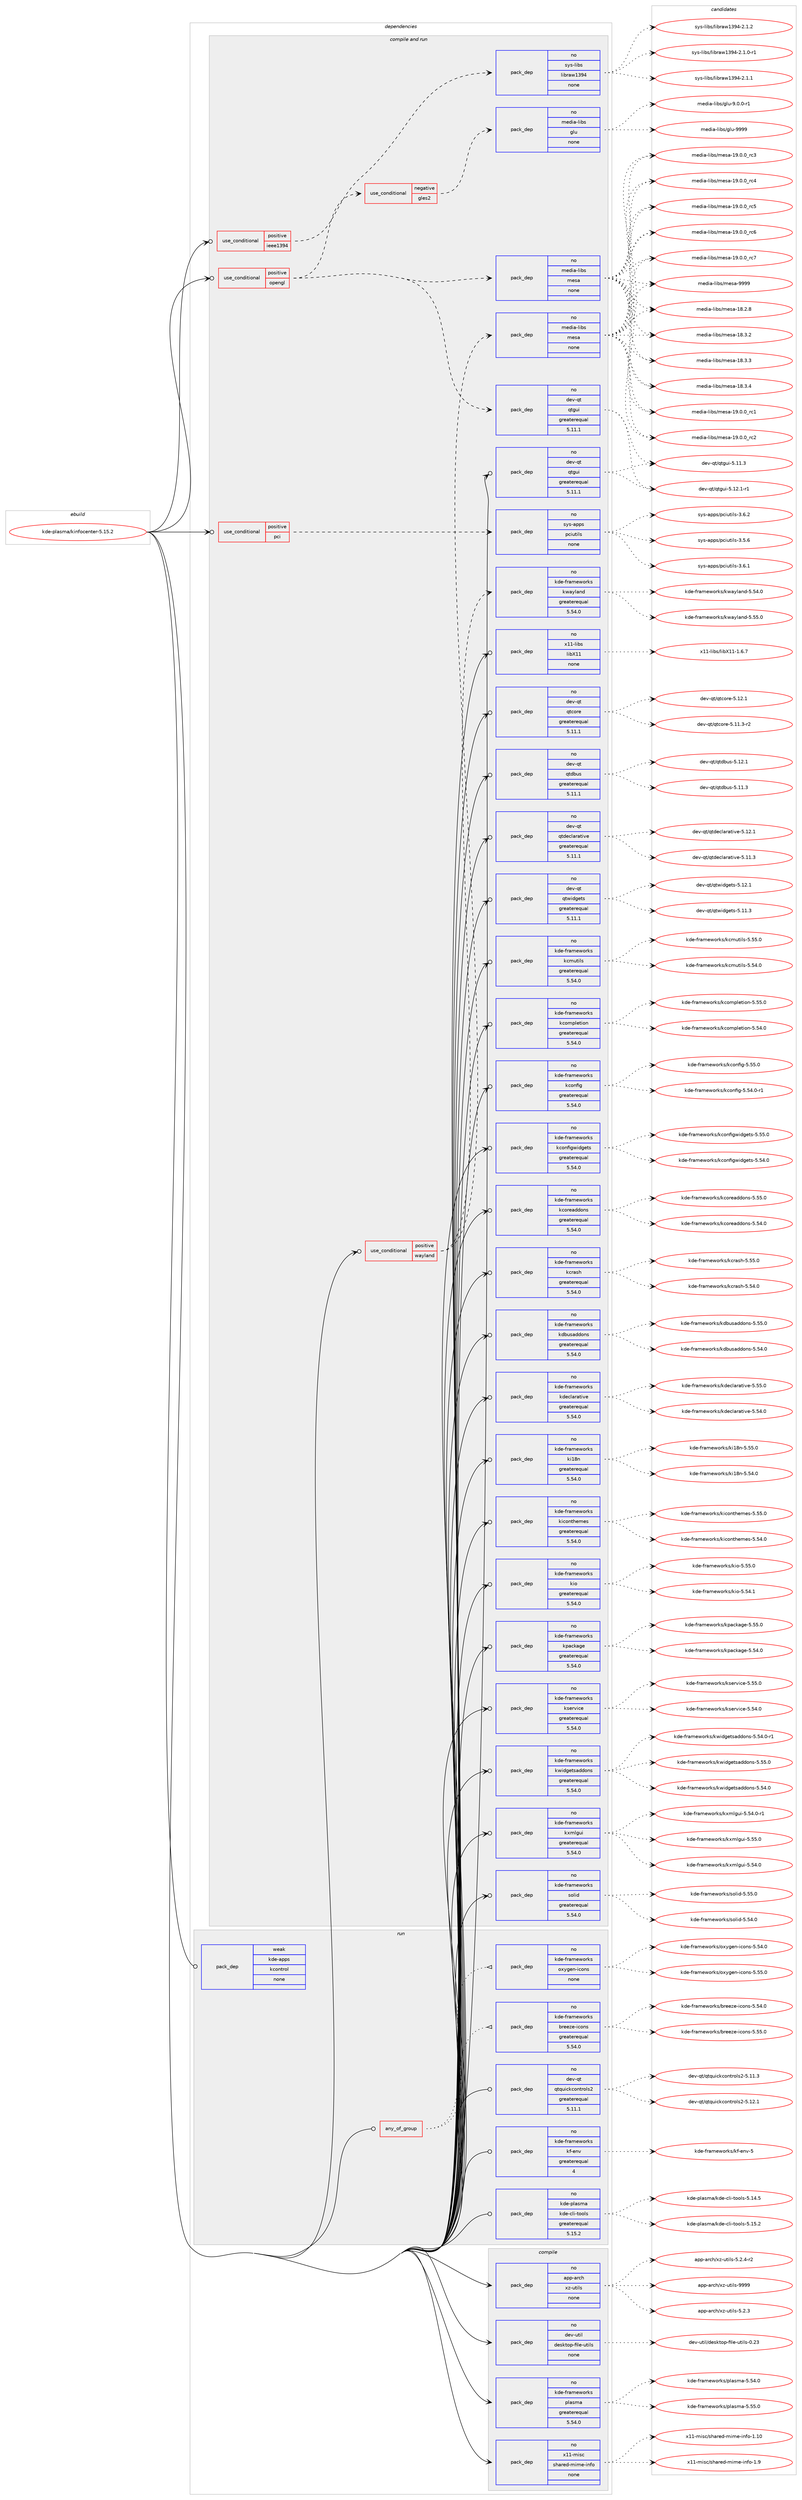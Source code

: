 digraph prolog {

# *************
# Graph options
# *************

newrank=true;
concentrate=true;
compound=true;
graph [rankdir=LR,fontname=Helvetica,fontsize=10,ranksep=1.5];#, ranksep=2.5, nodesep=0.2];
edge  [arrowhead=vee];
node  [fontname=Helvetica,fontsize=10];

# **********
# The ebuild
# **********

subgraph cluster_leftcol {
color=gray;
rank=same;
label=<<i>ebuild</i>>;
id [label="kde-plasma/kinfocenter-5.15.2", color=red, width=4, href="../kde-plasma/kinfocenter-5.15.2.svg"];
}

# ****************
# The dependencies
# ****************

subgraph cluster_midcol {
color=gray;
label=<<i>dependencies</i>>;
subgraph cluster_compile {
fillcolor="#eeeeee";
style=filled;
label=<<i>compile</i>>;
subgraph pack1135218 {
dependency1590209 [label=<<TABLE BORDER="0" CELLBORDER="1" CELLSPACING="0" CELLPADDING="4" WIDTH="220"><TR><TD ROWSPAN="6" CELLPADDING="30">pack_dep</TD></TR><TR><TD WIDTH="110">no</TD></TR><TR><TD>app-arch</TD></TR><TR><TD>xz-utils</TD></TR><TR><TD>none</TD></TR><TR><TD></TD></TR></TABLE>>, shape=none, color=blue];
}
id:e -> dependency1590209:w [weight=20,style="solid",arrowhead="vee"];
subgraph pack1135219 {
dependency1590210 [label=<<TABLE BORDER="0" CELLBORDER="1" CELLSPACING="0" CELLPADDING="4" WIDTH="220"><TR><TD ROWSPAN="6" CELLPADDING="30">pack_dep</TD></TR><TR><TD WIDTH="110">no</TD></TR><TR><TD>dev-util</TD></TR><TR><TD>desktop-file-utils</TD></TR><TR><TD>none</TD></TR><TR><TD></TD></TR></TABLE>>, shape=none, color=blue];
}
id:e -> dependency1590210:w [weight=20,style="solid",arrowhead="vee"];
subgraph pack1135220 {
dependency1590211 [label=<<TABLE BORDER="0" CELLBORDER="1" CELLSPACING="0" CELLPADDING="4" WIDTH="220"><TR><TD ROWSPAN="6" CELLPADDING="30">pack_dep</TD></TR><TR><TD WIDTH="110">no</TD></TR><TR><TD>kde-frameworks</TD></TR><TR><TD>plasma</TD></TR><TR><TD>greaterequal</TD></TR><TR><TD>5.54.0</TD></TR></TABLE>>, shape=none, color=blue];
}
id:e -> dependency1590211:w [weight=20,style="solid",arrowhead="vee"];
subgraph pack1135221 {
dependency1590212 [label=<<TABLE BORDER="0" CELLBORDER="1" CELLSPACING="0" CELLPADDING="4" WIDTH="220"><TR><TD ROWSPAN="6" CELLPADDING="30">pack_dep</TD></TR><TR><TD WIDTH="110">no</TD></TR><TR><TD>x11-misc</TD></TR><TR><TD>shared-mime-info</TD></TR><TR><TD>none</TD></TR><TR><TD></TD></TR></TABLE>>, shape=none, color=blue];
}
id:e -> dependency1590212:w [weight=20,style="solid",arrowhead="vee"];
}
subgraph cluster_compileandrun {
fillcolor="#eeeeee";
style=filled;
label=<<i>compile and run</i>>;
subgraph cond430028 {
dependency1590213 [label=<<TABLE BORDER="0" CELLBORDER="1" CELLSPACING="0" CELLPADDING="4"><TR><TD ROWSPAN="3" CELLPADDING="10">use_conditional</TD></TR><TR><TD>positive</TD></TR><TR><TD>ieee1394</TD></TR></TABLE>>, shape=none, color=red];
subgraph pack1135222 {
dependency1590214 [label=<<TABLE BORDER="0" CELLBORDER="1" CELLSPACING="0" CELLPADDING="4" WIDTH="220"><TR><TD ROWSPAN="6" CELLPADDING="30">pack_dep</TD></TR><TR><TD WIDTH="110">no</TD></TR><TR><TD>sys-libs</TD></TR><TR><TD>libraw1394</TD></TR><TR><TD>none</TD></TR><TR><TD></TD></TR></TABLE>>, shape=none, color=blue];
}
dependency1590213:e -> dependency1590214:w [weight=20,style="dashed",arrowhead="vee"];
}
id:e -> dependency1590213:w [weight=20,style="solid",arrowhead="odotvee"];
subgraph cond430029 {
dependency1590215 [label=<<TABLE BORDER="0" CELLBORDER="1" CELLSPACING="0" CELLPADDING="4"><TR><TD ROWSPAN="3" CELLPADDING="10">use_conditional</TD></TR><TR><TD>positive</TD></TR><TR><TD>opengl</TD></TR></TABLE>>, shape=none, color=red];
subgraph pack1135223 {
dependency1590216 [label=<<TABLE BORDER="0" CELLBORDER="1" CELLSPACING="0" CELLPADDING="4" WIDTH="220"><TR><TD ROWSPAN="6" CELLPADDING="30">pack_dep</TD></TR><TR><TD WIDTH="110">no</TD></TR><TR><TD>dev-qt</TD></TR><TR><TD>qtgui</TD></TR><TR><TD>greaterequal</TD></TR><TR><TD>5.11.1</TD></TR></TABLE>>, shape=none, color=blue];
}
dependency1590215:e -> dependency1590216:w [weight=20,style="dashed",arrowhead="vee"];
subgraph pack1135224 {
dependency1590217 [label=<<TABLE BORDER="0" CELLBORDER="1" CELLSPACING="0" CELLPADDING="4" WIDTH="220"><TR><TD ROWSPAN="6" CELLPADDING="30">pack_dep</TD></TR><TR><TD WIDTH="110">no</TD></TR><TR><TD>media-libs</TD></TR><TR><TD>mesa</TD></TR><TR><TD>none</TD></TR><TR><TD></TD></TR></TABLE>>, shape=none, color=blue];
}
dependency1590215:e -> dependency1590217:w [weight=20,style="dashed",arrowhead="vee"];
subgraph cond430030 {
dependency1590218 [label=<<TABLE BORDER="0" CELLBORDER="1" CELLSPACING="0" CELLPADDING="4"><TR><TD ROWSPAN="3" CELLPADDING="10">use_conditional</TD></TR><TR><TD>negative</TD></TR><TR><TD>gles2</TD></TR></TABLE>>, shape=none, color=red];
subgraph pack1135225 {
dependency1590219 [label=<<TABLE BORDER="0" CELLBORDER="1" CELLSPACING="0" CELLPADDING="4" WIDTH="220"><TR><TD ROWSPAN="6" CELLPADDING="30">pack_dep</TD></TR><TR><TD WIDTH="110">no</TD></TR><TR><TD>media-libs</TD></TR><TR><TD>glu</TD></TR><TR><TD>none</TD></TR><TR><TD></TD></TR></TABLE>>, shape=none, color=blue];
}
dependency1590218:e -> dependency1590219:w [weight=20,style="dashed",arrowhead="vee"];
}
dependency1590215:e -> dependency1590218:w [weight=20,style="dashed",arrowhead="vee"];
}
id:e -> dependency1590215:w [weight=20,style="solid",arrowhead="odotvee"];
subgraph cond430031 {
dependency1590220 [label=<<TABLE BORDER="0" CELLBORDER="1" CELLSPACING="0" CELLPADDING="4"><TR><TD ROWSPAN="3" CELLPADDING="10">use_conditional</TD></TR><TR><TD>positive</TD></TR><TR><TD>pci</TD></TR></TABLE>>, shape=none, color=red];
subgraph pack1135226 {
dependency1590221 [label=<<TABLE BORDER="0" CELLBORDER="1" CELLSPACING="0" CELLPADDING="4" WIDTH="220"><TR><TD ROWSPAN="6" CELLPADDING="30">pack_dep</TD></TR><TR><TD WIDTH="110">no</TD></TR><TR><TD>sys-apps</TD></TR><TR><TD>pciutils</TD></TR><TR><TD>none</TD></TR><TR><TD></TD></TR></TABLE>>, shape=none, color=blue];
}
dependency1590220:e -> dependency1590221:w [weight=20,style="dashed",arrowhead="vee"];
}
id:e -> dependency1590220:w [weight=20,style="solid",arrowhead="odotvee"];
subgraph cond430032 {
dependency1590222 [label=<<TABLE BORDER="0" CELLBORDER="1" CELLSPACING="0" CELLPADDING="4"><TR><TD ROWSPAN="3" CELLPADDING="10">use_conditional</TD></TR><TR><TD>positive</TD></TR><TR><TD>wayland</TD></TR></TABLE>>, shape=none, color=red];
subgraph pack1135227 {
dependency1590223 [label=<<TABLE BORDER="0" CELLBORDER="1" CELLSPACING="0" CELLPADDING="4" WIDTH="220"><TR><TD ROWSPAN="6" CELLPADDING="30">pack_dep</TD></TR><TR><TD WIDTH="110">no</TD></TR><TR><TD>kde-frameworks</TD></TR><TR><TD>kwayland</TD></TR><TR><TD>greaterequal</TD></TR><TR><TD>5.54.0</TD></TR></TABLE>>, shape=none, color=blue];
}
dependency1590222:e -> dependency1590223:w [weight=20,style="dashed",arrowhead="vee"];
subgraph pack1135228 {
dependency1590224 [label=<<TABLE BORDER="0" CELLBORDER="1" CELLSPACING="0" CELLPADDING="4" WIDTH="220"><TR><TD ROWSPAN="6" CELLPADDING="30">pack_dep</TD></TR><TR><TD WIDTH="110">no</TD></TR><TR><TD>media-libs</TD></TR><TR><TD>mesa</TD></TR><TR><TD>none</TD></TR><TR><TD></TD></TR></TABLE>>, shape=none, color=blue];
}
dependency1590222:e -> dependency1590224:w [weight=20,style="dashed",arrowhead="vee"];
}
id:e -> dependency1590222:w [weight=20,style="solid",arrowhead="odotvee"];
subgraph pack1135229 {
dependency1590225 [label=<<TABLE BORDER="0" CELLBORDER="1" CELLSPACING="0" CELLPADDING="4" WIDTH="220"><TR><TD ROWSPAN="6" CELLPADDING="30">pack_dep</TD></TR><TR><TD WIDTH="110">no</TD></TR><TR><TD>dev-qt</TD></TR><TR><TD>qtcore</TD></TR><TR><TD>greaterequal</TD></TR><TR><TD>5.11.1</TD></TR></TABLE>>, shape=none, color=blue];
}
id:e -> dependency1590225:w [weight=20,style="solid",arrowhead="odotvee"];
subgraph pack1135230 {
dependency1590226 [label=<<TABLE BORDER="0" CELLBORDER="1" CELLSPACING="0" CELLPADDING="4" WIDTH="220"><TR><TD ROWSPAN="6" CELLPADDING="30">pack_dep</TD></TR><TR><TD WIDTH="110">no</TD></TR><TR><TD>dev-qt</TD></TR><TR><TD>qtdbus</TD></TR><TR><TD>greaterequal</TD></TR><TR><TD>5.11.1</TD></TR></TABLE>>, shape=none, color=blue];
}
id:e -> dependency1590226:w [weight=20,style="solid",arrowhead="odotvee"];
subgraph pack1135231 {
dependency1590227 [label=<<TABLE BORDER="0" CELLBORDER="1" CELLSPACING="0" CELLPADDING="4" WIDTH="220"><TR><TD ROWSPAN="6" CELLPADDING="30">pack_dep</TD></TR><TR><TD WIDTH="110">no</TD></TR><TR><TD>dev-qt</TD></TR><TR><TD>qtdeclarative</TD></TR><TR><TD>greaterequal</TD></TR><TR><TD>5.11.1</TD></TR></TABLE>>, shape=none, color=blue];
}
id:e -> dependency1590227:w [weight=20,style="solid",arrowhead="odotvee"];
subgraph pack1135232 {
dependency1590228 [label=<<TABLE BORDER="0" CELLBORDER="1" CELLSPACING="0" CELLPADDING="4" WIDTH="220"><TR><TD ROWSPAN="6" CELLPADDING="30">pack_dep</TD></TR><TR><TD WIDTH="110">no</TD></TR><TR><TD>dev-qt</TD></TR><TR><TD>qtgui</TD></TR><TR><TD>greaterequal</TD></TR><TR><TD>5.11.1</TD></TR></TABLE>>, shape=none, color=blue];
}
id:e -> dependency1590228:w [weight=20,style="solid",arrowhead="odotvee"];
subgraph pack1135233 {
dependency1590229 [label=<<TABLE BORDER="0" CELLBORDER="1" CELLSPACING="0" CELLPADDING="4" WIDTH="220"><TR><TD ROWSPAN="6" CELLPADDING="30">pack_dep</TD></TR><TR><TD WIDTH="110">no</TD></TR><TR><TD>dev-qt</TD></TR><TR><TD>qtwidgets</TD></TR><TR><TD>greaterequal</TD></TR><TR><TD>5.11.1</TD></TR></TABLE>>, shape=none, color=blue];
}
id:e -> dependency1590229:w [weight=20,style="solid",arrowhead="odotvee"];
subgraph pack1135234 {
dependency1590230 [label=<<TABLE BORDER="0" CELLBORDER="1" CELLSPACING="0" CELLPADDING="4" WIDTH="220"><TR><TD ROWSPAN="6" CELLPADDING="30">pack_dep</TD></TR><TR><TD WIDTH="110">no</TD></TR><TR><TD>kde-frameworks</TD></TR><TR><TD>kcmutils</TD></TR><TR><TD>greaterequal</TD></TR><TR><TD>5.54.0</TD></TR></TABLE>>, shape=none, color=blue];
}
id:e -> dependency1590230:w [weight=20,style="solid",arrowhead="odotvee"];
subgraph pack1135235 {
dependency1590231 [label=<<TABLE BORDER="0" CELLBORDER="1" CELLSPACING="0" CELLPADDING="4" WIDTH="220"><TR><TD ROWSPAN="6" CELLPADDING="30">pack_dep</TD></TR><TR><TD WIDTH="110">no</TD></TR><TR><TD>kde-frameworks</TD></TR><TR><TD>kcompletion</TD></TR><TR><TD>greaterequal</TD></TR><TR><TD>5.54.0</TD></TR></TABLE>>, shape=none, color=blue];
}
id:e -> dependency1590231:w [weight=20,style="solid",arrowhead="odotvee"];
subgraph pack1135236 {
dependency1590232 [label=<<TABLE BORDER="0" CELLBORDER="1" CELLSPACING="0" CELLPADDING="4" WIDTH="220"><TR><TD ROWSPAN="6" CELLPADDING="30">pack_dep</TD></TR><TR><TD WIDTH="110">no</TD></TR><TR><TD>kde-frameworks</TD></TR><TR><TD>kconfig</TD></TR><TR><TD>greaterequal</TD></TR><TR><TD>5.54.0</TD></TR></TABLE>>, shape=none, color=blue];
}
id:e -> dependency1590232:w [weight=20,style="solid",arrowhead="odotvee"];
subgraph pack1135237 {
dependency1590233 [label=<<TABLE BORDER="0" CELLBORDER="1" CELLSPACING="0" CELLPADDING="4" WIDTH="220"><TR><TD ROWSPAN="6" CELLPADDING="30">pack_dep</TD></TR><TR><TD WIDTH="110">no</TD></TR><TR><TD>kde-frameworks</TD></TR><TR><TD>kconfigwidgets</TD></TR><TR><TD>greaterequal</TD></TR><TR><TD>5.54.0</TD></TR></TABLE>>, shape=none, color=blue];
}
id:e -> dependency1590233:w [weight=20,style="solid",arrowhead="odotvee"];
subgraph pack1135238 {
dependency1590234 [label=<<TABLE BORDER="0" CELLBORDER="1" CELLSPACING="0" CELLPADDING="4" WIDTH="220"><TR><TD ROWSPAN="6" CELLPADDING="30">pack_dep</TD></TR><TR><TD WIDTH="110">no</TD></TR><TR><TD>kde-frameworks</TD></TR><TR><TD>kcoreaddons</TD></TR><TR><TD>greaterequal</TD></TR><TR><TD>5.54.0</TD></TR></TABLE>>, shape=none, color=blue];
}
id:e -> dependency1590234:w [weight=20,style="solid",arrowhead="odotvee"];
subgraph pack1135239 {
dependency1590235 [label=<<TABLE BORDER="0" CELLBORDER="1" CELLSPACING="0" CELLPADDING="4" WIDTH="220"><TR><TD ROWSPAN="6" CELLPADDING="30">pack_dep</TD></TR><TR><TD WIDTH="110">no</TD></TR><TR><TD>kde-frameworks</TD></TR><TR><TD>kcrash</TD></TR><TR><TD>greaterequal</TD></TR><TR><TD>5.54.0</TD></TR></TABLE>>, shape=none, color=blue];
}
id:e -> dependency1590235:w [weight=20,style="solid",arrowhead="odotvee"];
subgraph pack1135240 {
dependency1590236 [label=<<TABLE BORDER="0" CELLBORDER="1" CELLSPACING="0" CELLPADDING="4" WIDTH="220"><TR><TD ROWSPAN="6" CELLPADDING="30">pack_dep</TD></TR><TR><TD WIDTH="110">no</TD></TR><TR><TD>kde-frameworks</TD></TR><TR><TD>kdbusaddons</TD></TR><TR><TD>greaterequal</TD></TR><TR><TD>5.54.0</TD></TR></TABLE>>, shape=none, color=blue];
}
id:e -> dependency1590236:w [weight=20,style="solid",arrowhead="odotvee"];
subgraph pack1135241 {
dependency1590237 [label=<<TABLE BORDER="0" CELLBORDER="1" CELLSPACING="0" CELLPADDING="4" WIDTH="220"><TR><TD ROWSPAN="6" CELLPADDING="30">pack_dep</TD></TR><TR><TD WIDTH="110">no</TD></TR><TR><TD>kde-frameworks</TD></TR><TR><TD>kdeclarative</TD></TR><TR><TD>greaterequal</TD></TR><TR><TD>5.54.0</TD></TR></TABLE>>, shape=none, color=blue];
}
id:e -> dependency1590237:w [weight=20,style="solid",arrowhead="odotvee"];
subgraph pack1135242 {
dependency1590238 [label=<<TABLE BORDER="0" CELLBORDER="1" CELLSPACING="0" CELLPADDING="4" WIDTH="220"><TR><TD ROWSPAN="6" CELLPADDING="30">pack_dep</TD></TR><TR><TD WIDTH="110">no</TD></TR><TR><TD>kde-frameworks</TD></TR><TR><TD>ki18n</TD></TR><TR><TD>greaterequal</TD></TR><TR><TD>5.54.0</TD></TR></TABLE>>, shape=none, color=blue];
}
id:e -> dependency1590238:w [weight=20,style="solid",arrowhead="odotvee"];
subgraph pack1135243 {
dependency1590239 [label=<<TABLE BORDER="0" CELLBORDER="1" CELLSPACING="0" CELLPADDING="4" WIDTH="220"><TR><TD ROWSPAN="6" CELLPADDING="30">pack_dep</TD></TR><TR><TD WIDTH="110">no</TD></TR><TR><TD>kde-frameworks</TD></TR><TR><TD>kiconthemes</TD></TR><TR><TD>greaterequal</TD></TR><TR><TD>5.54.0</TD></TR></TABLE>>, shape=none, color=blue];
}
id:e -> dependency1590239:w [weight=20,style="solid",arrowhead="odotvee"];
subgraph pack1135244 {
dependency1590240 [label=<<TABLE BORDER="0" CELLBORDER="1" CELLSPACING="0" CELLPADDING="4" WIDTH="220"><TR><TD ROWSPAN="6" CELLPADDING="30">pack_dep</TD></TR><TR><TD WIDTH="110">no</TD></TR><TR><TD>kde-frameworks</TD></TR><TR><TD>kio</TD></TR><TR><TD>greaterequal</TD></TR><TR><TD>5.54.0</TD></TR></TABLE>>, shape=none, color=blue];
}
id:e -> dependency1590240:w [weight=20,style="solid",arrowhead="odotvee"];
subgraph pack1135245 {
dependency1590241 [label=<<TABLE BORDER="0" CELLBORDER="1" CELLSPACING="0" CELLPADDING="4" WIDTH="220"><TR><TD ROWSPAN="6" CELLPADDING="30">pack_dep</TD></TR><TR><TD WIDTH="110">no</TD></TR><TR><TD>kde-frameworks</TD></TR><TR><TD>kpackage</TD></TR><TR><TD>greaterequal</TD></TR><TR><TD>5.54.0</TD></TR></TABLE>>, shape=none, color=blue];
}
id:e -> dependency1590241:w [weight=20,style="solid",arrowhead="odotvee"];
subgraph pack1135246 {
dependency1590242 [label=<<TABLE BORDER="0" CELLBORDER="1" CELLSPACING="0" CELLPADDING="4" WIDTH="220"><TR><TD ROWSPAN="6" CELLPADDING="30">pack_dep</TD></TR><TR><TD WIDTH="110">no</TD></TR><TR><TD>kde-frameworks</TD></TR><TR><TD>kservice</TD></TR><TR><TD>greaterequal</TD></TR><TR><TD>5.54.0</TD></TR></TABLE>>, shape=none, color=blue];
}
id:e -> dependency1590242:w [weight=20,style="solid",arrowhead="odotvee"];
subgraph pack1135247 {
dependency1590243 [label=<<TABLE BORDER="0" CELLBORDER="1" CELLSPACING="0" CELLPADDING="4" WIDTH="220"><TR><TD ROWSPAN="6" CELLPADDING="30">pack_dep</TD></TR><TR><TD WIDTH="110">no</TD></TR><TR><TD>kde-frameworks</TD></TR><TR><TD>kwidgetsaddons</TD></TR><TR><TD>greaterequal</TD></TR><TR><TD>5.54.0</TD></TR></TABLE>>, shape=none, color=blue];
}
id:e -> dependency1590243:w [weight=20,style="solid",arrowhead="odotvee"];
subgraph pack1135248 {
dependency1590244 [label=<<TABLE BORDER="0" CELLBORDER="1" CELLSPACING="0" CELLPADDING="4" WIDTH="220"><TR><TD ROWSPAN="6" CELLPADDING="30">pack_dep</TD></TR><TR><TD WIDTH="110">no</TD></TR><TR><TD>kde-frameworks</TD></TR><TR><TD>kxmlgui</TD></TR><TR><TD>greaterequal</TD></TR><TR><TD>5.54.0</TD></TR></TABLE>>, shape=none, color=blue];
}
id:e -> dependency1590244:w [weight=20,style="solid",arrowhead="odotvee"];
subgraph pack1135249 {
dependency1590245 [label=<<TABLE BORDER="0" CELLBORDER="1" CELLSPACING="0" CELLPADDING="4" WIDTH="220"><TR><TD ROWSPAN="6" CELLPADDING="30">pack_dep</TD></TR><TR><TD WIDTH="110">no</TD></TR><TR><TD>kde-frameworks</TD></TR><TR><TD>solid</TD></TR><TR><TD>greaterequal</TD></TR><TR><TD>5.54.0</TD></TR></TABLE>>, shape=none, color=blue];
}
id:e -> dependency1590245:w [weight=20,style="solid",arrowhead="odotvee"];
subgraph pack1135250 {
dependency1590246 [label=<<TABLE BORDER="0" CELLBORDER="1" CELLSPACING="0" CELLPADDING="4" WIDTH="220"><TR><TD ROWSPAN="6" CELLPADDING="30">pack_dep</TD></TR><TR><TD WIDTH="110">no</TD></TR><TR><TD>x11-libs</TD></TR><TR><TD>libX11</TD></TR><TR><TD>none</TD></TR><TR><TD></TD></TR></TABLE>>, shape=none, color=blue];
}
id:e -> dependency1590246:w [weight=20,style="solid",arrowhead="odotvee"];
}
subgraph cluster_run {
fillcolor="#eeeeee";
style=filled;
label=<<i>run</i>>;
subgraph any24319 {
dependency1590247 [label=<<TABLE BORDER="0" CELLBORDER="1" CELLSPACING="0" CELLPADDING="4"><TR><TD CELLPADDING="10">any_of_group</TD></TR></TABLE>>, shape=none, color=red];subgraph pack1135251 {
dependency1590248 [label=<<TABLE BORDER="0" CELLBORDER="1" CELLSPACING="0" CELLPADDING="4" WIDTH="220"><TR><TD ROWSPAN="6" CELLPADDING="30">pack_dep</TD></TR><TR><TD WIDTH="110">no</TD></TR><TR><TD>kde-frameworks</TD></TR><TR><TD>breeze-icons</TD></TR><TR><TD>greaterequal</TD></TR><TR><TD>5.54.0</TD></TR></TABLE>>, shape=none, color=blue];
}
dependency1590247:e -> dependency1590248:w [weight=20,style="dotted",arrowhead="oinv"];
subgraph pack1135252 {
dependency1590249 [label=<<TABLE BORDER="0" CELLBORDER="1" CELLSPACING="0" CELLPADDING="4" WIDTH="220"><TR><TD ROWSPAN="6" CELLPADDING="30">pack_dep</TD></TR><TR><TD WIDTH="110">no</TD></TR><TR><TD>kde-frameworks</TD></TR><TR><TD>oxygen-icons</TD></TR><TR><TD>none</TD></TR><TR><TD></TD></TR></TABLE>>, shape=none, color=blue];
}
dependency1590247:e -> dependency1590249:w [weight=20,style="dotted",arrowhead="oinv"];
}
id:e -> dependency1590247:w [weight=20,style="solid",arrowhead="odot"];
subgraph pack1135253 {
dependency1590250 [label=<<TABLE BORDER="0" CELLBORDER="1" CELLSPACING="0" CELLPADDING="4" WIDTH="220"><TR><TD ROWSPAN="6" CELLPADDING="30">pack_dep</TD></TR><TR><TD WIDTH="110">no</TD></TR><TR><TD>dev-qt</TD></TR><TR><TD>qtquickcontrols2</TD></TR><TR><TD>greaterequal</TD></TR><TR><TD>5.11.1</TD></TR></TABLE>>, shape=none, color=blue];
}
id:e -> dependency1590250:w [weight=20,style="solid",arrowhead="odot"];
subgraph pack1135254 {
dependency1590251 [label=<<TABLE BORDER="0" CELLBORDER="1" CELLSPACING="0" CELLPADDING="4" WIDTH="220"><TR><TD ROWSPAN="6" CELLPADDING="30">pack_dep</TD></TR><TR><TD WIDTH="110">no</TD></TR><TR><TD>kde-frameworks</TD></TR><TR><TD>kf-env</TD></TR><TR><TD>greaterequal</TD></TR><TR><TD>4</TD></TR></TABLE>>, shape=none, color=blue];
}
id:e -> dependency1590251:w [weight=20,style="solid",arrowhead="odot"];
subgraph pack1135255 {
dependency1590252 [label=<<TABLE BORDER="0" CELLBORDER="1" CELLSPACING="0" CELLPADDING="4" WIDTH="220"><TR><TD ROWSPAN="6" CELLPADDING="30">pack_dep</TD></TR><TR><TD WIDTH="110">no</TD></TR><TR><TD>kde-plasma</TD></TR><TR><TD>kde-cli-tools</TD></TR><TR><TD>greaterequal</TD></TR><TR><TD>5.15.2</TD></TR></TABLE>>, shape=none, color=blue];
}
id:e -> dependency1590252:w [weight=20,style="solid",arrowhead="odot"];
subgraph pack1135256 {
dependency1590253 [label=<<TABLE BORDER="0" CELLBORDER="1" CELLSPACING="0" CELLPADDING="4" WIDTH="220"><TR><TD ROWSPAN="6" CELLPADDING="30">pack_dep</TD></TR><TR><TD WIDTH="110">weak</TD></TR><TR><TD>kde-apps</TD></TR><TR><TD>kcontrol</TD></TR><TR><TD>none</TD></TR><TR><TD></TD></TR></TABLE>>, shape=none, color=blue];
}
id:e -> dependency1590253:w [weight=20,style="solid",arrowhead="odot"];
}
}

# **************
# The candidates
# **************

subgraph cluster_choices {
rank=same;
color=gray;
label=<<i>candidates</i>>;

subgraph choice1135218 {
color=black;
nodesep=1;
choice971121124597114991044712012245117116105108115455346504651 [label="app-arch/xz-utils-5.2.3", color=red, width=4,href="../app-arch/xz-utils-5.2.3.svg"];
choice9711211245971149910447120122451171161051081154553465046524511450 [label="app-arch/xz-utils-5.2.4-r2", color=red, width=4,href="../app-arch/xz-utils-5.2.4-r2.svg"];
choice9711211245971149910447120122451171161051081154557575757 [label="app-arch/xz-utils-9999", color=red, width=4,href="../app-arch/xz-utils-9999.svg"];
dependency1590209:e -> choice971121124597114991044712012245117116105108115455346504651:w [style=dotted,weight="100"];
dependency1590209:e -> choice9711211245971149910447120122451171161051081154553465046524511450:w [style=dotted,weight="100"];
dependency1590209:e -> choice9711211245971149910447120122451171161051081154557575757:w [style=dotted,weight="100"];
}
subgraph choice1135219 {
color=black;
nodesep=1;
choice100101118451171161051084710010111510711611111245102105108101451171161051081154548465051 [label="dev-util/desktop-file-utils-0.23", color=red, width=4,href="../dev-util/desktop-file-utils-0.23.svg"];
dependency1590210:e -> choice100101118451171161051084710010111510711611111245102105108101451171161051081154548465051:w [style=dotted,weight="100"];
}
subgraph choice1135220 {
color=black;
nodesep=1;
choice107100101451021149710910111911111410711547112108971151099745534653524648 [label="kde-frameworks/plasma-5.54.0", color=red, width=4,href="../kde-frameworks/plasma-5.54.0.svg"];
choice107100101451021149710910111911111410711547112108971151099745534653534648 [label="kde-frameworks/plasma-5.55.0", color=red, width=4,href="../kde-frameworks/plasma-5.55.0.svg"];
dependency1590211:e -> choice107100101451021149710910111911111410711547112108971151099745534653524648:w [style=dotted,weight="100"];
dependency1590211:e -> choice107100101451021149710910111911111410711547112108971151099745534653534648:w [style=dotted,weight="100"];
}
subgraph choice1135221 {
color=black;
nodesep=1;
choice12049494510910511599471151049711410110045109105109101451051101021114549464948 [label="x11-misc/shared-mime-info-1.10", color=red, width=4,href="../x11-misc/shared-mime-info-1.10.svg"];
choice120494945109105115994711510497114101100451091051091014510511010211145494657 [label="x11-misc/shared-mime-info-1.9", color=red, width=4,href="../x11-misc/shared-mime-info-1.9.svg"];
dependency1590212:e -> choice12049494510910511599471151049711410110045109105109101451051101021114549464948:w [style=dotted,weight="100"];
dependency1590212:e -> choice120494945109105115994711510497114101100451091051091014510511010211145494657:w [style=dotted,weight="100"];
}
subgraph choice1135222 {
color=black;
nodesep=1;
choice1151211154510810598115471081059811497119495157524550464946484511449 [label="sys-libs/libraw1394-2.1.0-r1", color=red, width=4,href="../sys-libs/libraw1394-2.1.0-r1.svg"];
choice115121115451081059811547108105981149711949515752455046494649 [label="sys-libs/libraw1394-2.1.1", color=red, width=4,href="../sys-libs/libraw1394-2.1.1.svg"];
choice115121115451081059811547108105981149711949515752455046494650 [label="sys-libs/libraw1394-2.1.2", color=red, width=4,href="../sys-libs/libraw1394-2.1.2.svg"];
dependency1590214:e -> choice1151211154510810598115471081059811497119495157524550464946484511449:w [style=dotted,weight="100"];
dependency1590214:e -> choice115121115451081059811547108105981149711949515752455046494649:w [style=dotted,weight="100"];
dependency1590214:e -> choice115121115451081059811547108105981149711949515752455046494650:w [style=dotted,weight="100"];
}
subgraph choice1135223 {
color=black;
nodesep=1;
choice100101118451131164711311610311710545534649494651 [label="dev-qt/qtgui-5.11.3", color=red, width=4,href="../dev-qt/qtgui-5.11.3.svg"];
choice1001011184511311647113116103117105455346495046494511449 [label="dev-qt/qtgui-5.12.1-r1", color=red, width=4,href="../dev-qt/qtgui-5.12.1-r1.svg"];
dependency1590216:e -> choice100101118451131164711311610311710545534649494651:w [style=dotted,weight="100"];
dependency1590216:e -> choice1001011184511311647113116103117105455346495046494511449:w [style=dotted,weight="100"];
}
subgraph choice1135224 {
color=black;
nodesep=1;
choice109101100105974510810598115471091011159745495646504656 [label="media-libs/mesa-18.2.8", color=red, width=4,href="../media-libs/mesa-18.2.8.svg"];
choice109101100105974510810598115471091011159745495646514650 [label="media-libs/mesa-18.3.2", color=red, width=4,href="../media-libs/mesa-18.3.2.svg"];
choice109101100105974510810598115471091011159745495646514651 [label="media-libs/mesa-18.3.3", color=red, width=4,href="../media-libs/mesa-18.3.3.svg"];
choice109101100105974510810598115471091011159745495646514652 [label="media-libs/mesa-18.3.4", color=red, width=4,href="../media-libs/mesa-18.3.4.svg"];
choice109101100105974510810598115471091011159745495746484648951149949 [label="media-libs/mesa-19.0.0_rc1", color=red, width=4,href="../media-libs/mesa-19.0.0_rc1.svg"];
choice109101100105974510810598115471091011159745495746484648951149950 [label="media-libs/mesa-19.0.0_rc2", color=red, width=4,href="../media-libs/mesa-19.0.0_rc2.svg"];
choice109101100105974510810598115471091011159745495746484648951149951 [label="media-libs/mesa-19.0.0_rc3", color=red, width=4,href="../media-libs/mesa-19.0.0_rc3.svg"];
choice109101100105974510810598115471091011159745495746484648951149952 [label="media-libs/mesa-19.0.0_rc4", color=red, width=4,href="../media-libs/mesa-19.0.0_rc4.svg"];
choice109101100105974510810598115471091011159745495746484648951149953 [label="media-libs/mesa-19.0.0_rc5", color=red, width=4,href="../media-libs/mesa-19.0.0_rc5.svg"];
choice109101100105974510810598115471091011159745495746484648951149954 [label="media-libs/mesa-19.0.0_rc6", color=red, width=4,href="../media-libs/mesa-19.0.0_rc6.svg"];
choice109101100105974510810598115471091011159745495746484648951149955 [label="media-libs/mesa-19.0.0_rc7", color=red, width=4,href="../media-libs/mesa-19.0.0_rc7.svg"];
choice10910110010597451081059811547109101115974557575757 [label="media-libs/mesa-9999", color=red, width=4,href="../media-libs/mesa-9999.svg"];
dependency1590217:e -> choice109101100105974510810598115471091011159745495646504656:w [style=dotted,weight="100"];
dependency1590217:e -> choice109101100105974510810598115471091011159745495646514650:w [style=dotted,weight="100"];
dependency1590217:e -> choice109101100105974510810598115471091011159745495646514651:w [style=dotted,weight="100"];
dependency1590217:e -> choice109101100105974510810598115471091011159745495646514652:w [style=dotted,weight="100"];
dependency1590217:e -> choice109101100105974510810598115471091011159745495746484648951149949:w [style=dotted,weight="100"];
dependency1590217:e -> choice109101100105974510810598115471091011159745495746484648951149950:w [style=dotted,weight="100"];
dependency1590217:e -> choice109101100105974510810598115471091011159745495746484648951149951:w [style=dotted,weight="100"];
dependency1590217:e -> choice109101100105974510810598115471091011159745495746484648951149952:w [style=dotted,weight="100"];
dependency1590217:e -> choice109101100105974510810598115471091011159745495746484648951149953:w [style=dotted,weight="100"];
dependency1590217:e -> choice109101100105974510810598115471091011159745495746484648951149954:w [style=dotted,weight="100"];
dependency1590217:e -> choice109101100105974510810598115471091011159745495746484648951149955:w [style=dotted,weight="100"];
dependency1590217:e -> choice10910110010597451081059811547109101115974557575757:w [style=dotted,weight="100"];
}
subgraph choice1135225 {
color=black;
nodesep=1;
choice109101100105974510810598115471031081174557464846484511449 [label="media-libs/glu-9.0.0-r1", color=red, width=4,href="../media-libs/glu-9.0.0-r1.svg"];
choice109101100105974510810598115471031081174557575757 [label="media-libs/glu-9999", color=red, width=4,href="../media-libs/glu-9999.svg"];
dependency1590219:e -> choice109101100105974510810598115471031081174557464846484511449:w [style=dotted,weight="100"];
dependency1590219:e -> choice109101100105974510810598115471031081174557575757:w [style=dotted,weight="100"];
}
subgraph choice1135226 {
color=black;
nodesep=1;
choice11512111545971121121154711299105117116105108115455146534654 [label="sys-apps/pciutils-3.5.6", color=red, width=4,href="../sys-apps/pciutils-3.5.6.svg"];
choice11512111545971121121154711299105117116105108115455146544649 [label="sys-apps/pciutils-3.6.1", color=red, width=4,href="../sys-apps/pciutils-3.6.1.svg"];
choice11512111545971121121154711299105117116105108115455146544650 [label="sys-apps/pciutils-3.6.2", color=red, width=4,href="../sys-apps/pciutils-3.6.2.svg"];
dependency1590221:e -> choice11512111545971121121154711299105117116105108115455146534654:w [style=dotted,weight="100"];
dependency1590221:e -> choice11512111545971121121154711299105117116105108115455146544649:w [style=dotted,weight="100"];
dependency1590221:e -> choice11512111545971121121154711299105117116105108115455146544650:w [style=dotted,weight="100"];
}
subgraph choice1135227 {
color=black;
nodesep=1;
choice107100101451021149710910111911111410711547107119971211089711010045534653524648 [label="kde-frameworks/kwayland-5.54.0", color=red, width=4,href="../kde-frameworks/kwayland-5.54.0.svg"];
choice107100101451021149710910111911111410711547107119971211089711010045534653534648 [label="kde-frameworks/kwayland-5.55.0", color=red, width=4,href="../kde-frameworks/kwayland-5.55.0.svg"];
dependency1590223:e -> choice107100101451021149710910111911111410711547107119971211089711010045534653524648:w [style=dotted,weight="100"];
dependency1590223:e -> choice107100101451021149710910111911111410711547107119971211089711010045534653534648:w [style=dotted,weight="100"];
}
subgraph choice1135228 {
color=black;
nodesep=1;
choice109101100105974510810598115471091011159745495646504656 [label="media-libs/mesa-18.2.8", color=red, width=4,href="../media-libs/mesa-18.2.8.svg"];
choice109101100105974510810598115471091011159745495646514650 [label="media-libs/mesa-18.3.2", color=red, width=4,href="../media-libs/mesa-18.3.2.svg"];
choice109101100105974510810598115471091011159745495646514651 [label="media-libs/mesa-18.3.3", color=red, width=4,href="../media-libs/mesa-18.3.3.svg"];
choice109101100105974510810598115471091011159745495646514652 [label="media-libs/mesa-18.3.4", color=red, width=4,href="../media-libs/mesa-18.3.4.svg"];
choice109101100105974510810598115471091011159745495746484648951149949 [label="media-libs/mesa-19.0.0_rc1", color=red, width=4,href="../media-libs/mesa-19.0.0_rc1.svg"];
choice109101100105974510810598115471091011159745495746484648951149950 [label="media-libs/mesa-19.0.0_rc2", color=red, width=4,href="../media-libs/mesa-19.0.0_rc2.svg"];
choice109101100105974510810598115471091011159745495746484648951149951 [label="media-libs/mesa-19.0.0_rc3", color=red, width=4,href="../media-libs/mesa-19.0.0_rc3.svg"];
choice109101100105974510810598115471091011159745495746484648951149952 [label="media-libs/mesa-19.0.0_rc4", color=red, width=4,href="../media-libs/mesa-19.0.0_rc4.svg"];
choice109101100105974510810598115471091011159745495746484648951149953 [label="media-libs/mesa-19.0.0_rc5", color=red, width=4,href="../media-libs/mesa-19.0.0_rc5.svg"];
choice109101100105974510810598115471091011159745495746484648951149954 [label="media-libs/mesa-19.0.0_rc6", color=red, width=4,href="../media-libs/mesa-19.0.0_rc6.svg"];
choice109101100105974510810598115471091011159745495746484648951149955 [label="media-libs/mesa-19.0.0_rc7", color=red, width=4,href="../media-libs/mesa-19.0.0_rc7.svg"];
choice10910110010597451081059811547109101115974557575757 [label="media-libs/mesa-9999", color=red, width=4,href="../media-libs/mesa-9999.svg"];
dependency1590224:e -> choice109101100105974510810598115471091011159745495646504656:w [style=dotted,weight="100"];
dependency1590224:e -> choice109101100105974510810598115471091011159745495646514650:w [style=dotted,weight="100"];
dependency1590224:e -> choice109101100105974510810598115471091011159745495646514651:w [style=dotted,weight="100"];
dependency1590224:e -> choice109101100105974510810598115471091011159745495646514652:w [style=dotted,weight="100"];
dependency1590224:e -> choice109101100105974510810598115471091011159745495746484648951149949:w [style=dotted,weight="100"];
dependency1590224:e -> choice109101100105974510810598115471091011159745495746484648951149950:w [style=dotted,weight="100"];
dependency1590224:e -> choice109101100105974510810598115471091011159745495746484648951149951:w [style=dotted,weight="100"];
dependency1590224:e -> choice109101100105974510810598115471091011159745495746484648951149952:w [style=dotted,weight="100"];
dependency1590224:e -> choice109101100105974510810598115471091011159745495746484648951149953:w [style=dotted,weight="100"];
dependency1590224:e -> choice109101100105974510810598115471091011159745495746484648951149954:w [style=dotted,weight="100"];
dependency1590224:e -> choice109101100105974510810598115471091011159745495746484648951149955:w [style=dotted,weight="100"];
dependency1590224:e -> choice10910110010597451081059811547109101115974557575757:w [style=dotted,weight="100"];
}
subgraph choice1135229 {
color=black;
nodesep=1;
choice100101118451131164711311699111114101455346494946514511450 [label="dev-qt/qtcore-5.11.3-r2", color=red, width=4,href="../dev-qt/qtcore-5.11.3-r2.svg"];
choice10010111845113116471131169911111410145534649504649 [label="dev-qt/qtcore-5.12.1", color=red, width=4,href="../dev-qt/qtcore-5.12.1.svg"];
dependency1590225:e -> choice100101118451131164711311699111114101455346494946514511450:w [style=dotted,weight="100"];
dependency1590225:e -> choice10010111845113116471131169911111410145534649504649:w [style=dotted,weight="100"];
}
subgraph choice1135230 {
color=black;
nodesep=1;
choice10010111845113116471131161009811711545534649494651 [label="dev-qt/qtdbus-5.11.3", color=red, width=4,href="../dev-qt/qtdbus-5.11.3.svg"];
choice10010111845113116471131161009811711545534649504649 [label="dev-qt/qtdbus-5.12.1", color=red, width=4,href="../dev-qt/qtdbus-5.12.1.svg"];
dependency1590226:e -> choice10010111845113116471131161009811711545534649494651:w [style=dotted,weight="100"];
dependency1590226:e -> choice10010111845113116471131161009811711545534649504649:w [style=dotted,weight="100"];
}
subgraph choice1135231 {
color=black;
nodesep=1;
choice100101118451131164711311610010199108971149711610511810145534649494651 [label="dev-qt/qtdeclarative-5.11.3", color=red, width=4,href="../dev-qt/qtdeclarative-5.11.3.svg"];
choice100101118451131164711311610010199108971149711610511810145534649504649 [label="dev-qt/qtdeclarative-5.12.1", color=red, width=4,href="../dev-qt/qtdeclarative-5.12.1.svg"];
dependency1590227:e -> choice100101118451131164711311610010199108971149711610511810145534649494651:w [style=dotted,weight="100"];
dependency1590227:e -> choice100101118451131164711311610010199108971149711610511810145534649504649:w [style=dotted,weight="100"];
}
subgraph choice1135232 {
color=black;
nodesep=1;
choice100101118451131164711311610311710545534649494651 [label="dev-qt/qtgui-5.11.3", color=red, width=4,href="../dev-qt/qtgui-5.11.3.svg"];
choice1001011184511311647113116103117105455346495046494511449 [label="dev-qt/qtgui-5.12.1-r1", color=red, width=4,href="../dev-qt/qtgui-5.12.1-r1.svg"];
dependency1590228:e -> choice100101118451131164711311610311710545534649494651:w [style=dotted,weight="100"];
dependency1590228:e -> choice1001011184511311647113116103117105455346495046494511449:w [style=dotted,weight="100"];
}
subgraph choice1135233 {
color=black;
nodesep=1;
choice100101118451131164711311611910510010310111611545534649494651 [label="dev-qt/qtwidgets-5.11.3", color=red, width=4,href="../dev-qt/qtwidgets-5.11.3.svg"];
choice100101118451131164711311611910510010310111611545534649504649 [label="dev-qt/qtwidgets-5.12.1", color=red, width=4,href="../dev-qt/qtwidgets-5.12.1.svg"];
dependency1590229:e -> choice100101118451131164711311611910510010310111611545534649494651:w [style=dotted,weight="100"];
dependency1590229:e -> choice100101118451131164711311611910510010310111611545534649504649:w [style=dotted,weight="100"];
}
subgraph choice1135234 {
color=black;
nodesep=1;
choice1071001014510211497109101119111114107115471079910911711610510811545534653524648 [label="kde-frameworks/kcmutils-5.54.0", color=red, width=4,href="../kde-frameworks/kcmutils-5.54.0.svg"];
choice1071001014510211497109101119111114107115471079910911711610510811545534653534648 [label="kde-frameworks/kcmutils-5.55.0", color=red, width=4,href="../kde-frameworks/kcmutils-5.55.0.svg"];
dependency1590230:e -> choice1071001014510211497109101119111114107115471079910911711610510811545534653524648:w [style=dotted,weight="100"];
dependency1590230:e -> choice1071001014510211497109101119111114107115471079910911711610510811545534653534648:w [style=dotted,weight="100"];
}
subgraph choice1135235 {
color=black;
nodesep=1;
choice1071001014510211497109101119111114107115471079911110911210810111610511111045534653524648 [label="kde-frameworks/kcompletion-5.54.0", color=red, width=4,href="../kde-frameworks/kcompletion-5.54.0.svg"];
choice1071001014510211497109101119111114107115471079911110911210810111610511111045534653534648 [label="kde-frameworks/kcompletion-5.55.0", color=red, width=4,href="../kde-frameworks/kcompletion-5.55.0.svg"];
dependency1590231:e -> choice1071001014510211497109101119111114107115471079911110911210810111610511111045534653524648:w [style=dotted,weight="100"];
dependency1590231:e -> choice1071001014510211497109101119111114107115471079911110911210810111610511111045534653534648:w [style=dotted,weight="100"];
}
subgraph choice1135236 {
color=black;
nodesep=1;
choice10710010145102114971091011191111141071154710799111110102105103455346535246484511449 [label="kde-frameworks/kconfig-5.54.0-r1", color=red, width=4,href="../kde-frameworks/kconfig-5.54.0-r1.svg"];
choice1071001014510211497109101119111114107115471079911111010210510345534653534648 [label="kde-frameworks/kconfig-5.55.0", color=red, width=4,href="../kde-frameworks/kconfig-5.55.0.svg"];
dependency1590232:e -> choice10710010145102114971091011191111141071154710799111110102105103455346535246484511449:w [style=dotted,weight="100"];
dependency1590232:e -> choice1071001014510211497109101119111114107115471079911111010210510345534653534648:w [style=dotted,weight="100"];
}
subgraph choice1135237 {
color=black;
nodesep=1;
choice1071001014510211497109101119111114107115471079911111010210510311910510010310111611545534653524648 [label="kde-frameworks/kconfigwidgets-5.54.0", color=red, width=4,href="../kde-frameworks/kconfigwidgets-5.54.0.svg"];
choice1071001014510211497109101119111114107115471079911111010210510311910510010310111611545534653534648 [label="kde-frameworks/kconfigwidgets-5.55.0", color=red, width=4,href="../kde-frameworks/kconfigwidgets-5.55.0.svg"];
dependency1590233:e -> choice1071001014510211497109101119111114107115471079911111010210510311910510010310111611545534653524648:w [style=dotted,weight="100"];
dependency1590233:e -> choice1071001014510211497109101119111114107115471079911111010210510311910510010310111611545534653534648:w [style=dotted,weight="100"];
}
subgraph choice1135238 {
color=black;
nodesep=1;
choice107100101451021149710910111911111410711547107991111141019710010011111011545534653524648 [label="kde-frameworks/kcoreaddons-5.54.0", color=red, width=4,href="../kde-frameworks/kcoreaddons-5.54.0.svg"];
choice107100101451021149710910111911111410711547107991111141019710010011111011545534653534648 [label="kde-frameworks/kcoreaddons-5.55.0", color=red, width=4,href="../kde-frameworks/kcoreaddons-5.55.0.svg"];
dependency1590234:e -> choice107100101451021149710910111911111410711547107991111141019710010011111011545534653524648:w [style=dotted,weight="100"];
dependency1590234:e -> choice107100101451021149710910111911111410711547107991111141019710010011111011545534653534648:w [style=dotted,weight="100"];
}
subgraph choice1135239 {
color=black;
nodesep=1;
choice107100101451021149710910111911111410711547107991149711510445534653524648 [label="kde-frameworks/kcrash-5.54.0", color=red, width=4,href="../kde-frameworks/kcrash-5.54.0.svg"];
choice107100101451021149710910111911111410711547107991149711510445534653534648 [label="kde-frameworks/kcrash-5.55.0", color=red, width=4,href="../kde-frameworks/kcrash-5.55.0.svg"];
dependency1590235:e -> choice107100101451021149710910111911111410711547107991149711510445534653524648:w [style=dotted,weight="100"];
dependency1590235:e -> choice107100101451021149710910111911111410711547107991149711510445534653534648:w [style=dotted,weight="100"];
}
subgraph choice1135240 {
color=black;
nodesep=1;
choice107100101451021149710910111911111410711547107100981171159710010011111011545534653524648 [label="kde-frameworks/kdbusaddons-5.54.0", color=red, width=4,href="../kde-frameworks/kdbusaddons-5.54.0.svg"];
choice107100101451021149710910111911111410711547107100981171159710010011111011545534653534648 [label="kde-frameworks/kdbusaddons-5.55.0", color=red, width=4,href="../kde-frameworks/kdbusaddons-5.55.0.svg"];
dependency1590236:e -> choice107100101451021149710910111911111410711547107100981171159710010011111011545534653524648:w [style=dotted,weight="100"];
dependency1590236:e -> choice107100101451021149710910111911111410711547107100981171159710010011111011545534653534648:w [style=dotted,weight="100"];
}
subgraph choice1135241 {
color=black;
nodesep=1;
choice10710010145102114971091011191111141071154710710010199108971149711610511810145534653524648 [label="kde-frameworks/kdeclarative-5.54.0", color=red, width=4,href="../kde-frameworks/kdeclarative-5.54.0.svg"];
choice10710010145102114971091011191111141071154710710010199108971149711610511810145534653534648 [label="kde-frameworks/kdeclarative-5.55.0", color=red, width=4,href="../kde-frameworks/kdeclarative-5.55.0.svg"];
dependency1590237:e -> choice10710010145102114971091011191111141071154710710010199108971149711610511810145534653524648:w [style=dotted,weight="100"];
dependency1590237:e -> choice10710010145102114971091011191111141071154710710010199108971149711610511810145534653534648:w [style=dotted,weight="100"];
}
subgraph choice1135242 {
color=black;
nodesep=1;
choice107100101451021149710910111911111410711547107105495611045534653524648 [label="kde-frameworks/ki18n-5.54.0", color=red, width=4,href="../kde-frameworks/ki18n-5.54.0.svg"];
choice107100101451021149710910111911111410711547107105495611045534653534648 [label="kde-frameworks/ki18n-5.55.0", color=red, width=4,href="../kde-frameworks/ki18n-5.55.0.svg"];
dependency1590238:e -> choice107100101451021149710910111911111410711547107105495611045534653524648:w [style=dotted,weight="100"];
dependency1590238:e -> choice107100101451021149710910111911111410711547107105495611045534653534648:w [style=dotted,weight="100"];
}
subgraph choice1135243 {
color=black;
nodesep=1;
choice1071001014510211497109101119111114107115471071059911111011610410110910111545534653524648 [label="kde-frameworks/kiconthemes-5.54.0", color=red, width=4,href="../kde-frameworks/kiconthemes-5.54.0.svg"];
choice1071001014510211497109101119111114107115471071059911111011610410110910111545534653534648 [label="kde-frameworks/kiconthemes-5.55.0", color=red, width=4,href="../kde-frameworks/kiconthemes-5.55.0.svg"];
dependency1590239:e -> choice1071001014510211497109101119111114107115471071059911111011610410110910111545534653524648:w [style=dotted,weight="100"];
dependency1590239:e -> choice1071001014510211497109101119111114107115471071059911111011610410110910111545534653534648:w [style=dotted,weight="100"];
}
subgraph choice1135244 {
color=black;
nodesep=1;
choice10710010145102114971091011191111141071154710710511145534653524649 [label="kde-frameworks/kio-5.54.1", color=red, width=4,href="../kde-frameworks/kio-5.54.1.svg"];
choice10710010145102114971091011191111141071154710710511145534653534648 [label="kde-frameworks/kio-5.55.0", color=red, width=4,href="../kde-frameworks/kio-5.55.0.svg"];
dependency1590240:e -> choice10710010145102114971091011191111141071154710710511145534653524649:w [style=dotted,weight="100"];
dependency1590240:e -> choice10710010145102114971091011191111141071154710710511145534653534648:w [style=dotted,weight="100"];
}
subgraph choice1135245 {
color=black;
nodesep=1;
choice10710010145102114971091011191111141071154710711297991079710310145534653524648 [label="kde-frameworks/kpackage-5.54.0", color=red, width=4,href="../kde-frameworks/kpackage-5.54.0.svg"];
choice10710010145102114971091011191111141071154710711297991079710310145534653534648 [label="kde-frameworks/kpackage-5.55.0", color=red, width=4,href="../kde-frameworks/kpackage-5.55.0.svg"];
dependency1590241:e -> choice10710010145102114971091011191111141071154710711297991079710310145534653524648:w [style=dotted,weight="100"];
dependency1590241:e -> choice10710010145102114971091011191111141071154710711297991079710310145534653534648:w [style=dotted,weight="100"];
}
subgraph choice1135246 {
color=black;
nodesep=1;
choice1071001014510211497109101119111114107115471071151011141181059910145534653524648 [label="kde-frameworks/kservice-5.54.0", color=red, width=4,href="../kde-frameworks/kservice-5.54.0.svg"];
choice1071001014510211497109101119111114107115471071151011141181059910145534653534648 [label="kde-frameworks/kservice-5.55.0", color=red, width=4,href="../kde-frameworks/kservice-5.55.0.svg"];
dependency1590242:e -> choice1071001014510211497109101119111114107115471071151011141181059910145534653524648:w [style=dotted,weight="100"];
dependency1590242:e -> choice1071001014510211497109101119111114107115471071151011141181059910145534653534648:w [style=dotted,weight="100"];
}
subgraph choice1135247 {
color=black;
nodesep=1;
choice1071001014510211497109101119111114107115471071191051001031011161159710010011111011545534653524648 [label="kde-frameworks/kwidgetsaddons-5.54.0", color=red, width=4,href="../kde-frameworks/kwidgetsaddons-5.54.0.svg"];
choice10710010145102114971091011191111141071154710711910510010310111611597100100111110115455346535246484511449 [label="kde-frameworks/kwidgetsaddons-5.54.0-r1", color=red, width=4,href="../kde-frameworks/kwidgetsaddons-5.54.0-r1.svg"];
choice1071001014510211497109101119111114107115471071191051001031011161159710010011111011545534653534648 [label="kde-frameworks/kwidgetsaddons-5.55.0", color=red, width=4,href="../kde-frameworks/kwidgetsaddons-5.55.0.svg"];
dependency1590243:e -> choice1071001014510211497109101119111114107115471071191051001031011161159710010011111011545534653524648:w [style=dotted,weight="100"];
dependency1590243:e -> choice10710010145102114971091011191111141071154710711910510010310111611597100100111110115455346535246484511449:w [style=dotted,weight="100"];
dependency1590243:e -> choice1071001014510211497109101119111114107115471071191051001031011161159710010011111011545534653534648:w [style=dotted,weight="100"];
}
subgraph choice1135248 {
color=black;
nodesep=1;
choice10710010145102114971091011191111141071154710712010910810311710545534653524648 [label="kde-frameworks/kxmlgui-5.54.0", color=red, width=4,href="../kde-frameworks/kxmlgui-5.54.0.svg"];
choice107100101451021149710910111911111410711547107120109108103117105455346535246484511449 [label="kde-frameworks/kxmlgui-5.54.0-r1", color=red, width=4,href="../kde-frameworks/kxmlgui-5.54.0-r1.svg"];
choice10710010145102114971091011191111141071154710712010910810311710545534653534648 [label="kde-frameworks/kxmlgui-5.55.0", color=red, width=4,href="../kde-frameworks/kxmlgui-5.55.0.svg"];
dependency1590244:e -> choice10710010145102114971091011191111141071154710712010910810311710545534653524648:w [style=dotted,weight="100"];
dependency1590244:e -> choice107100101451021149710910111911111410711547107120109108103117105455346535246484511449:w [style=dotted,weight="100"];
dependency1590244:e -> choice10710010145102114971091011191111141071154710712010910810311710545534653534648:w [style=dotted,weight="100"];
}
subgraph choice1135249 {
color=black;
nodesep=1;
choice10710010145102114971091011191111141071154711511110810510045534653524648 [label="kde-frameworks/solid-5.54.0", color=red, width=4,href="../kde-frameworks/solid-5.54.0.svg"];
choice10710010145102114971091011191111141071154711511110810510045534653534648 [label="kde-frameworks/solid-5.55.0", color=red, width=4,href="../kde-frameworks/solid-5.55.0.svg"];
dependency1590245:e -> choice10710010145102114971091011191111141071154711511110810510045534653524648:w [style=dotted,weight="100"];
dependency1590245:e -> choice10710010145102114971091011191111141071154711511110810510045534653534648:w [style=dotted,weight="100"];
}
subgraph choice1135250 {
color=black;
nodesep=1;
choice120494945108105981154710810598884949454946544655 [label="x11-libs/libX11-1.6.7", color=red, width=4,href="../x11-libs/libX11-1.6.7.svg"];
dependency1590246:e -> choice120494945108105981154710810598884949454946544655:w [style=dotted,weight="100"];
}
subgraph choice1135251 {
color=black;
nodesep=1;
choice10710010145102114971091011191111141071154798114101101122101451059911111011545534653524648 [label="kde-frameworks/breeze-icons-5.54.0", color=red, width=4,href="../kde-frameworks/breeze-icons-5.54.0.svg"];
choice10710010145102114971091011191111141071154798114101101122101451059911111011545534653534648 [label="kde-frameworks/breeze-icons-5.55.0", color=red, width=4,href="../kde-frameworks/breeze-icons-5.55.0.svg"];
dependency1590248:e -> choice10710010145102114971091011191111141071154798114101101122101451059911111011545534653524648:w [style=dotted,weight="100"];
dependency1590248:e -> choice10710010145102114971091011191111141071154798114101101122101451059911111011545534653534648:w [style=dotted,weight="100"];
}
subgraph choice1135252 {
color=black;
nodesep=1;
choice107100101451021149710910111911111410711547111120121103101110451059911111011545534653524648 [label="kde-frameworks/oxygen-icons-5.54.0", color=red, width=4,href="../kde-frameworks/oxygen-icons-5.54.0.svg"];
choice107100101451021149710910111911111410711547111120121103101110451059911111011545534653534648 [label="kde-frameworks/oxygen-icons-5.55.0", color=red, width=4,href="../kde-frameworks/oxygen-icons-5.55.0.svg"];
dependency1590249:e -> choice107100101451021149710910111911111410711547111120121103101110451059911111011545534653524648:w [style=dotted,weight="100"];
dependency1590249:e -> choice107100101451021149710910111911111410711547111120121103101110451059911111011545534653534648:w [style=dotted,weight="100"];
}
subgraph choice1135253 {
color=black;
nodesep=1;
choice100101118451131164711311611311710599107991111101161141111081155045534649494651 [label="dev-qt/qtquickcontrols2-5.11.3", color=red, width=4,href="../dev-qt/qtquickcontrols2-5.11.3.svg"];
choice100101118451131164711311611311710599107991111101161141111081155045534649504649 [label="dev-qt/qtquickcontrols2-5.12.1", color=red, width=4,href="../dev-qt/qtquickcontrols2-5.12.1.svg"];
dependency1590250:e -> choice100101118451131164711311611311710599107991111101161141111081155045534649494651:w [style=dotted,weight="100"];
dependency1590250:e -> choice100101118451131164711311611311710599107991111101161141111081155045534649504649:w [style=dotted,weight="100"];
}
subgraph choice1135254 {
color=black;
nodesep=1;
choice107100101451021149710910111911111410711547107102451011101184553 [label="kde-frameworks/kf-env-5", color=red, width=4,href="../kde-frameworks/kf-env-5.svg"];
dependency1590251:e -> choice107100101451021149710910111911111410711547107102451011101184553:w [style=dotted,weight="100"];
}
subgraph choice1135255 {
color=black;
nodesep=1;
choice1071001014511210897115109974710710010145991081054511611111110811545534649524653 [label="kde-plasma/kde-cli-tools-5.14.5", color=red, width=4,href="../kde-plasma/kde-cli-tools-5.14.5.svg"];
choice1071001014511210897115109974710710010145991081054511611111110811545534649534650 [label="kde-plasma/kde-cli-tools-5.15.2", color=red, width=4,href="../kde-plasma/kde-cli-tools-5.15.2.svg"];
dependency1590252:e -> choice1071001014511210897115109974710710010145991081054511611111110811545534649524653:w [style=dotted,weight="100"];
dependency1590252:e -> choice1071001014511210897115109974710710010145991081054511611111110811545534649534650:w [style=dotted,weight="100"];
}
subgraph choice1135256 {
color=black;
nodesep=1;
}
}

}
